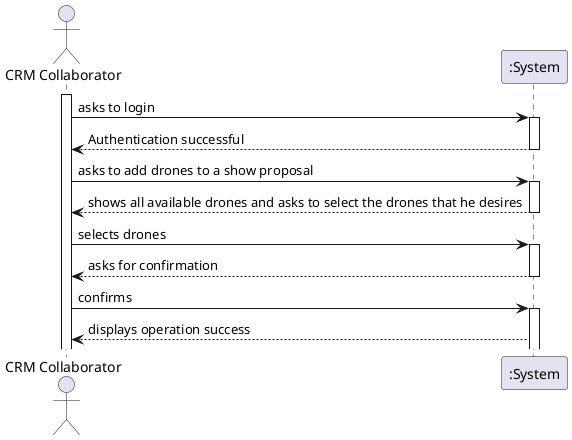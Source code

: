 @startuml
actor "CRM Collaborator" as CRM
participant ":System" as System

activate CRM
CRM -> System : asks to login
activate System
System --> CRM : Authentication successful
deactivate System
CRM -> System : asks to add drones to a show proposal
activate System
System --> CRM : shows all available drones and asks to select the drones that he desires
deactivate System
CRM -> System : selects drones
activate System
System --> CRM : asks for confirmation
deactivate System
CRM -> System : confirms
activate System
System --> CRM : displays operation success
@enduml
